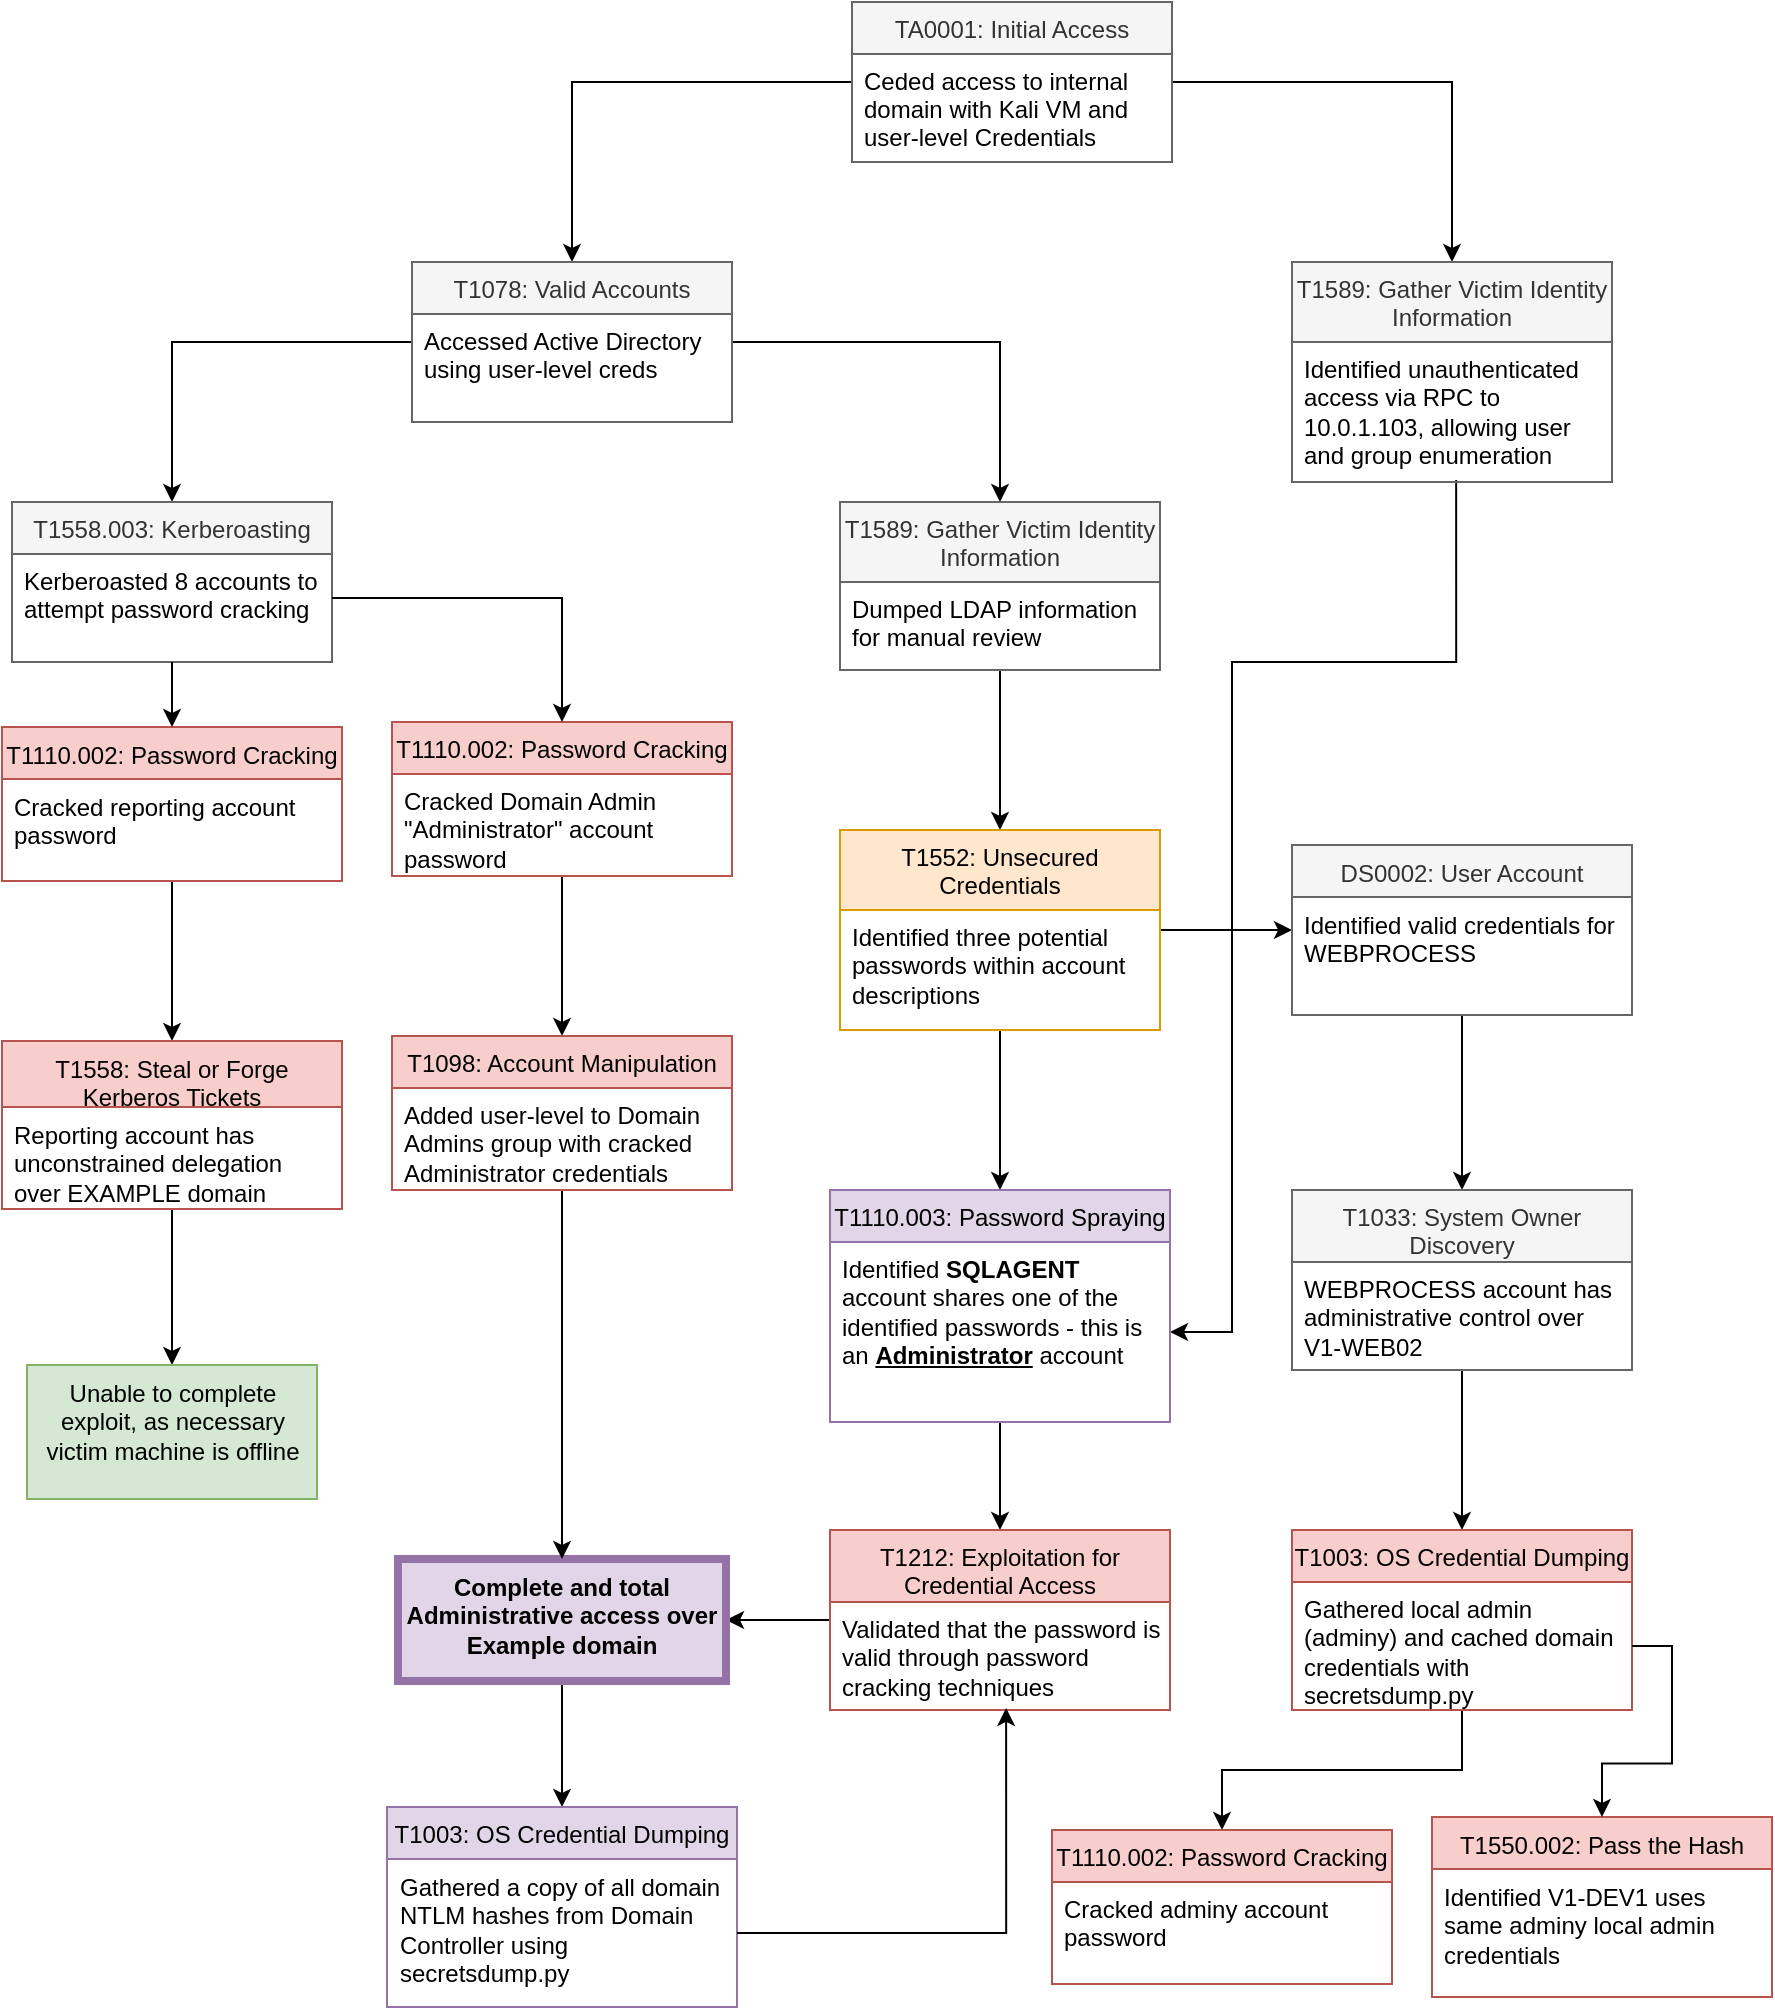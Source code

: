 <mxfile version="21.4.0" type="device">
  <diagram id="C5RBs43oDa-KdzZeNtuy" name="Page-1">
    <mxGraphModel dx="1874" dy="634" grid="1" gridSize="10" guides="1" tooltips="1" connect="1" arrows="1" fold="1" page="1" pageScale="1" pageWidth="827" pageHeight="1169" math="0" shadow="0">
      <root>
        <mxCell id="WIyWlLk6GJQsqaUBKTNV-0" />
        <mxCell id="WIyWlLk6GJQsqaUBKTNV-1" parent="WIyWlLk6GJQsqaUBKTNV-0" />
        <mxCell id="tM__RY2DX2XOVDa67za6-16" value="" style="edgeStyle=orthogonalEdgeStyle;rounded=0;orthogonalLoop=1;jettySize=auto;html=1;" parent="WIyWlLk6GJQsqaUBKTNV-1" source="tM__RY2DX2XOVDa67za6-0" target="tM__RY2DX2XOVDa67za6-14" edge="1">
          <mxGeometry relative="1" as="geometry" />
        </mxCell>
        <mxCell id="tM__RY2DX2XOVDa67za6-20" value="" style="edgeStyle=orthogonalEdgeStyle;rounded=0;orthogonalLoop=1;jettySize=auto;html=1;" parent="WIyWlLk6GJQsqaUBKTNV-1" source="tM__RY2DX2XOVDa67za6-0" target="tM__RY2DX2XOVDa67za6-18" edge="1">
          <mxGeometry relative="1" as="geometry" />
        </mxCell>
        <mxCell id="tM__RY2DX2XOVDa67za6-0" value="TA0001: Initial Access" style="swimlane;fontStyle=0;align=center;verticalAlign=top;childLayout=stackLayout;horizontal=1;startSize=26;horizontalStack=0;resizeParent=1;resizeLast=0;collapsible=1;marginBottom=0;rounded=0;shadow=0;strokeWidth=1;fillColor=#f5f5f5;fontColor=#333333;strokeColor=#666666;" parent="WIyWlLk6GJQsqaUBKTNV-1" vertex="1">
          <mxGeometry x="340" y="490" width="160" height="80" as="geometry">
            <mxRectangle x="550" y="140" width="160" height="26" as="alternateBounds" />
          </mxGeometry>
        </mxCell>
        <mxCell id="tM__RY2DX2XOVDa67za6-1" value="Ceded access to internal &#xa;domain with Kali VM and&#xa;user-level Credentials" style="text;align=left;verticalAlign=top;spacingLeft=4;spacingRight=4;overflow=hidden;rotatable=0;points=[[0,0.5],[1,0.5]];portConstraint=eastwest;" parent="tM__RY2DX2XOVDa67za6-0" vertex="1">
          <mxGeometry y="26" width="160" height="44" as="geometry" />
        </mxCell>
        <mxCell id="U8SsUaslPPLXUD3Nk_uQ-2" value="" style="edgeStyle=orthogonalEdgeStyle;rounded=0;orthogonalLoop=1;jettySize=auto;html=1;" parent="WIyWlLk6GJQsqaUBKTNV-1" source="tM__RY2DX2XOVDa67za6-14" target="U8SsUaslPPLXUD3Nk_uQ-0" edge="1">
          <mxGeometry relative="1" as="geometry" />
        </mxCell>
        <mxCell id="U8SsUaslPPLXUD3Nk_uQ-5" value="" style="edgeStyle=orthogonalEdgeStyle;rounded=0;orthogonalLoop=1;jettySize=auto;html=1;" parent="WIyWlLk6GJQsqaUBKTNV-1" source="tM__RY2DX2XOVDa67za6-14" target="U8SsUaslPPLXUD3Nk_uQ-3" edge="1">
          <mxGeometry relative="1" as="geometry" />
        </mxCell>
        <mxCell id="tM__RY2DX2XOVDa67za6-14" value="T1078: Valid Accounts" style="swimlane;fontStyle=0;align=center;verticalAlign=top;childLayout=stackLayout;horizontal=1;startSize=26;horizontalStack=0;resizeParent=1;resizeLast=0;collapsible=1;marginBottom=0;rounded=0;shadow=0;strokeWidth=1;fillColor=#f5f5f5;fontColor=#333333;strokeColor=#666666;" parent="WIyWlLk6GJQsqaUBKTNV-1" vertex="1">
          <mxGeometry x="120" y="620" width="160" height="80" as="geometry">
            <mxRectangle x="550" y="140" width="160" height="26" as="alternateBounds" />
          </mxGeometry>
        </mxCell>
        <mxCell id="tM__RY2DX2XOVDa67za6-15" value="Accessed Active Directory using user-level creds" style="text;align=left;verticalAlign=top;spacingLeft=4;spacingRight=4;overflow=hidden;rotatable=0;points=[[0,0.5],[1,0.5]];portConstraint=eastwest;whiteSpace=wrap;" parent="tM__RY2DX2XOVDa67za6-14" vertex="1">
          <mxGeometry y="26" width="160" height="44" as="geometry" />
        </mxCell>
        <mxCell id="U8SsUaslPPLXUD3Nk_uQ-27" style="edgeStyle=orthogonalEdgeStyle;rounded=0;orthogonalLoop=1;jettySize=auto;html=1;entryX=1;entryY=0.5;entryDx=0;entryDy=0;exitX=0.513;exitY=0.986;exitDx=0;exitDy=0;exitPerimeter=0;" parent="WIyWlLk6GJQsqaUBKTNV-1" source="tM__RY2DX2XOVDa67za6-19" target="U8SsUaslPPLXUD3Nk_uQ-15" edge="1">
          <mxGeometry relative="1" as="geometry">
            <Array as="points">
              <mxPoint x="642" y="820" />
              <mxPoint x="530" y="820" />
              <mxPoint x="530" y="1155" />
            </Array>
          </mxGeometry>
        </mxCell>
        <mxCell id="tM__RY2DX2XOVDa67za6-18" value="T1589: Gather Victim Identity Information" style="swimlane;fontStyle=0;align=center;verticalAlign=top;childLayout=stackLayout;horizontal=1;startSize=40;horizontalStack=0;resizeParent=1;resizeLast=0;collapsible=1;marginBottom=0;rounded=0;shadow=0;strokeWidth=1;fillColor=#f5f5f5;fontColor=#333333;strokeColor=#666666;whiteSpace=wrap;" parent="WIyWlLk6GJQsqaUBKTNV-1" vertex="1">
          <mxGeometry x="560" y="620" width="160" height="110" as="geometry">
            <mxRectangle x="550" y="140" width="160" height="26" as="alternateBounds" />
          </mxGeometry>
        </mxCell>
        <mxCell id="tM__RY2DX2XOVDa67za6-19" value="Identified unauthenticated access via RPC to 10.0.1.103, allowing user and group enumeration" style="text;align=left;verticalAlign=top;spacingLeft=4;spacingRight=4;overflow=hidden;rotatable=0;points=[[0,0.5],[1,0.5]];portConstraint=eastwest;whiteSpace=wrap;" parent="tM__RY2DX2XOVDa67za6-18" vertex="1">
          <mxGeometry y="40" width="160" height="70" as="geometry" />
        </mxCell>
        <mxCell id="U8SsUaslPPLXUD3Nk_uQ-0" value="T1558.003: Kerberoasting" style="swimlane;fontStyle=0;align=center;verticalAlign=top;childLayout=stackLayout;horizontal=1;startSize=26;horizontalStack=0;resizeParent=1;resizeLast=0;collapsible=1;marginBottom=0;rounded=0;shadow=0;strokeWidth=1;fillColor=#f5f5f5;fontColor=#333333;strokeColor=#666666;" parent="WIyWlLk6GJQsqaUBKTNV-1" vertex="1">
          <mxGeometry x="-80" y="740" width="160" height="80" as="geometry">
            <mxRectangle x="550" y="140" width="160" height="26" as="alternateBounds" />
          </mxGeometry>
        </mxCell>
        <mxCell id="U8SsUaslPPLXUD3Nk_uQ-1" value="Kerberoasted 8 accounts to attempt password cracking" style="text;align=left;verticalAlign=top;spacingLeft=4;spacingRight=4;overflow=hidden;rotatable=0;points=[[0,0.5],[1,0.5]];portConstraint=eastwest;whiteSpace=wrap;" parent="U8SsUaslPPLXUD3Nk_uQ-0" vertex="1">
          <mxGeometry y="26" width="160" height="44" as="geometry" />
        </mxCell>
        <mxCell id="U8SsUaslPPLXUD3Nk_uQ-9" value="" style="edgeStyle=orthogonalEdgeStyle;rounded=0;orthogonalLoop=1;jettySize=auto;html=1;" parent="WIyWlLk6GJQsqaUBKTNV-1" source="U8SsUaslPPLXUD3Nk_uQ-3" target="U8SsUaslPPLXUD3Nk_uQ-7" edge="1">
          <mxGeometry relative="1" as="geometry" />
        </mxCell>
        <mxCell id="U8SsUaslPPLXUD3Nk_uQ-3" value="T1589: Gather Victim Identity Information" style="swimlane;fontStyle=0;align=center;verticalAlign=top;childLayout=stackLayout;horizontal=1;startSize=40;horizontalStack=0;resizeParent=1;resizeLast=0;collapsible=1;marginBottom=0;rounded=0;shadow=0;strokeWidth=1;whiteSpace=wrap;fillColor=#f5f5f5;fontColor=#333333;strokeColor=#666666;" parent="WIyWlLk6GJQsqaUBKTNV-1" vertex="1">
          <mxGeometry x="334" y="740" width="160" height="84" as="geometry">
            <mxRectangle x="550" y="140" width="160" height="26" as="alternateBounds" />
          </mxGeometry>
        </mxCell>
        <mxCell id="U8SsUaslPPLXUD3Nk_uQ-4" value="Dumped LDAP information for manual review" style="text;align=left;verticalAlign=top;spacingLeft=4;spacingRight=4;overflow=hidden;rotatable=0;points=[[0,0.5],[1,0.5]];portConstraint=eastwest;whiteSpace=wrap;" parent="U8SsUaslPPLXUD3Nk_uQ-3" vertex="1">
          <mxGeometry y="40" width="160" height="44" as="geometry" />
        </mxCell>
        <mxCell id="U8SsUaslPPLXUD3Nk_uQ-12" value="" style="edgeStyle=orthogonalEdgeStyle;rounded=0;orthogonalLoop=1;jettySize=auto;html=1;" parent="WIyWlLk6GJQsqaUBKTNV-1" source="U8SsUaslPPLXUD3Nk_uQ-7" target="U8SsUaslPPLXUD3Nk_uQ-10" edge="1">
          <mxGeometry relative="1" as="geometry" />
        </mxCell>
        <mxCell id="U8SsUaslPPLXUD3Nk_uQ-16" value="" style="edgeStyle=orthogonalEdgeStyle;rounded=0;orthogonalLoop=1;jettySize=auto;html=1;" parent="WIyWlLk6GJQsqaUBKTNV-1" source="U8SsUaslPPLXUD3Nk_uQ-7" target="U8SsUaslPPLXUD3Nk_uQ-14" edge="1">
          <mxGeometry relative="1" as="geometry" />
        </mxCell>
        <mxCell id="U8SsUaslPPLXUD3Nk_uQ-7" value="T1552: Unsecured Credentials" style="swimlane;fontStyle=0;align=center;verticalAlign=top;childLayout=stackLayout;horizontal=1;startSize=40;horizontalStack=0;resizeParent=1;resizeLast=0;collapsible=1;marginBottom=0;rounded=0;shadow=0;strokeWidth=1;whiteSpace=wrap;fillColor=#ffe6cc;strokeColor=#d79b00;" parent="WIyWlLk6GJQsqaUBKTNV-1" vertex="1">
          <mxGeometry x="334" y="904" width="160" height="100" as="geometry">
            <mxRectangle x="550" y="140" width="160" height="26" as="alternateBounds" />
          </mxGeometry>
        </mxCell>
        <mxCell id="U8SsUaslPPLXUD3Nk_uQ-8" value="Identified three potential passwords within account descriptions" style="text;align=left;verticalAlign=top;spacingLeft=4;spacingRight=4;overflow=hidden;rotatable=0;points=[[0,0.5],[1,0.5]];portConstraint=eastwest;whiteSpace=wrap;" parent="U8SsUaslPPLXUD3Nk_uQ-7" vertex="1">
          <mxGeometry y="40" width="160" height="60" as="geometry" />
        </mxCell>
        <mxCell id="U8SsUaslPPLXUD3Nk_uQ-23" value="" style="edgeStyle=orthogonalEdgeStyle;rounded=0;orthogonalLoop=1;jettySize=auto;html=1;" parent="WIyWlLk6GJQsqaUBKTNV-1" source="U8SsUaslPPLXUD3Nk_uQ-10" target="U8SsUaslPPLXUD3Nk_uQ-21" edge="1">
          <mxGeometry relative="1" as="geometry" />
        </mxCell>
        <mxCell id="U8SsUaslPPLXUD3Nk_uQ-10" value="DS0002: User Account" style="swimlane;fontStyle=0;align=center;verticalAlign=top;childLayout=stackLayout;horizontal=1;startSize=26;horizontalStack=0;resizeParent=1;resizeLast=0;collapsible=1;marginBottom=0;rounded=0;shadow=0;strokeWidth=1;whiteSpace=wrap;fillColor=#f5f5f5;fontColor=#333333;strokeColor=#666666;" parent="WIyWlLk6GJQsqaUBKTNV-1" vertex="1">
          <mxGeometry x="560" y="911.5" width="170" height="85" as="geometry">
            <mxRectangle x="550" y="140" width="160" height="26" as="alternateBounds" />
          </mxGeometry>
        </mxCell>
        <mxCell id="U8SsUaslPPLXUD3Nk_uQ-11" value="Identified valid credentials for WEBPROCESS" style="text;align=left;verticalAlign=top;spacingLeft=4;spacingRight=4;overflow=hidden;rotatable=0;points=[[0,0.5],[1,0.5]];portConstraint=eastwest;whiteSpace=wrap;" parent="U8SsUaslPPLXUD3Nk_uQ-10" vertex="1">
          <mxGeometry y="26" width="170" height="54" as="geometry" />
        </mxCell>
        <mxCell id="U8SsUaslPPLXUD3Nk_uQ-20" value="" style="edgeStyle=orthogonalEdgeStyle;rounded=0;orthogonalLoop=1;jettySize=auto;html=1;" parent="WIyWlLk6GJQsqaUBKTNV-1" source="U8SsUaslPPLXUD3Nk_uQ-14" target="U8SsUaslPPLXUD3Nk_uQ-18" edge="1">
          <mxGeometry relative="1" as="geometry" />
        </mxCell>
        <mxCell id="U8SsUaslPPLXUD3Nk_uQ-14" value="T1110.003: Password Spraying" style="swimlane;fontStyle=0;align=center;verticalAlign=top;childLayout=stackLayout;horizontal=1;startSize=26;horizontalStack=0;resizeParent=1;resizeLast=0;collapsible=1;marginBottom=0;rounded=0;shadow=0;strokeWidth=1;whiteSpace=wrap;fillColor=#e1d5e7;strokeColor=#9673a6;" parent="WIyWlLk6GJQsqaUBKTNV-1" vertex="1">
          <mxGeometry x="329" y="1084" width="170" height="116" as="geometry">
            <mxRectangle x="550" y="140" width="160" height="26" as="alternateBounds" />
          </mxGeometry>
        </mxCell>
        <mxCell id="U8SsUaslPPLXUD3Nk_uQ-15" value="Identified &lt;b&gt;SQLAGENT&lt;/b&gt; account shares one of the identified passwords - this is an &lt;b&gt;&lt;u&gt;Administrator&lt;/u&gt;&lt;/b&gt; account" style="text;align=left;verticalAlign=top;spacingLeft=4;spacingRight=4;overflow=hidden;rotatable=0;points=[[0,0.5],[1,0.5]];portConstraint=eastwest;whiteSpace=wrap;html=1;" parent="U8SsUaslPPLXUD3Nk_uQ-14" vertex="1">
          <mxGeometry y="26" width="170" height="90" as="geometry" />
        </mxCell>
        <mxCell id="U8SsUaslPPLXUD3Nk_uQ-29" value="" style="edgeStyle=orthogonalEdgeStyle;rounded=0;orthogonalLoop=1;jettySize=auto;html=1;" parent="WIyWlLk6GJQsqaUBKTNV-1" source="U8SsUaslPPLXUD3Nk_uQ-18" target="U8SsUaslPPLXUD3Nk_uQ-28" edge="1">
          <mxGeometry relative="1" as="geometry" />
        </mxCell>
        <mxCell id="U8SsUaslPPLXUD3Nk_uQ-18" value="T1212: Exploitation for Credential Access" style="swimlane;fontStyle=0;align=center;verticalAlign=top;childLayout=stackLayout;horizontal=1;startSize=36;horizontalStack=0;resizeParent=1;resizeLast=0;collapsible=1;marginBottom=0;rounded=0;shadow=0;strokeWidth=1;whiteSpace=wrap;fillColor=#f8cecc;strokeColor=#b85450;" parent="WIyWlLk6GJQsqaUBKTNV-1" vertex="1">
          <mxGeometry x="329" y="1254" width="170" height="90" as="geometry">
            <mxRectangle x="550" y="140" width="160" height="26" as="alternateBounds" />
          </mxGeometry>
        </mxCell>
        <mxCell id="U8SsUaslPPLXUD3Nk_uQ-19" value="Validated that the password is valid through password cracking techniques" style="text;align=left;verticalAlign=top;spacingLeft=4;spacingRight=4;overflow=hidden;rotatable=0;points=[[0,0.5],[1,0.5]];portConstraint=eastwest;whiteSpace=wrap;html=1;" parent="U8SsUaslPPLXUD3Nk_uQ-18" vertex="1">
          <mxGeometry y="36" width="170" height="54" as="geometry" />
        </mxCell>
        <mxCell id="U8SsUaslPPLXUD3Nk_uQ-26" value="" style="edgeStyle=orthogonalEdgeStyle;rounded=0;orthogonalLoop=1;jettySize=auto;html=1;" parent="WIyWlLk6GJQsqaUBKTNV-1" source="U8SsUaslPPLXUD3Nk_uQ-21" target="U8SsUaslPPLXUD3Nk_uQ-24" edge="1">
          <mxGeometry relative="1" as="geometry" />
        </mxCell>
        <mxCell id="U8SsUaslPPLXUD3Nk_uQ-21" value="T1033: System Owner Discovery" style="swimlane;fontStyle=0;align=center;verticalAlign=top;childLayout=stackLayout;horizontal=1;startSize=36;horizontalStack=0;resizeParent=1;resizeLast=0;collapsible=1;marginBottom=0;rounded=0;shadow=0;strokeWidth=1;whiteSpace=wrap;fillColor=#f5f5f5;fontColor=#333333;strokeColor=#666666;" parent="WIyWlLk6GJQsqaUBKTNV-1" vertex="1">
          <mxGeometry x="560" y="1084" width="170" height="90" as="geometry">
            <mxRectangle x="550" y="140" width="160" height="26" as="alternateBounds" />
          </mxGeometry>
        </mxCell>
        <mxCell id="U8SsUaslPPLXUD3Nk_uQ-22" value="WEBPROCESS account has administrative control over V1-WEB02" style="text;align=left;verticalAlign=top;spacingLeft=4;spacingRight=4;overflow=hidden;rotatable=0;points=[[0,0.5],[1,0.5]];portConstraint=eastwest;whiteSpace=wrap;" parent="U8SsUaslPPLXUD3Nk_uQ-21" vertex="1">
          <mxGeometry y="36" width="170" height="54" as="geometry" />
        </mxCell>
        <mxCell id="U8SsUaslPPLXUD3Nk_uQ-32" value="" style="edgeStyle=orthogonalEdgeStyle;rounded=0;orthogonalLoop=1;jettySize=auto;html=1;" parent="WIyWlLk6GJQsqaUBKTNV-1" source="U8SsUaslPPLXUD3Nk_uQ-24" target="U8SsUaslPPLXUD3Nk_uQ-30" edge="1">
          <mxGeometry relative="1" as="geometry" />
        </mxCell>
        <mxCell id="U8SsUaslPPLXUD3Nk_uQ-24" value="T1003: OS Credential Dumping" style="swimlane;fontStyle=0;align=center;verticalAlign=top;childLayout=stackLayout;horizontal=1;startSize=26;horizontalStack=0;resizeParent=1;resizeLast=0;collapsible=1;marginBottom=0;rounded=0;shadow=0;strokeWidth=1;whiteSpace=wrap;fillColor=#f8cecc;strokeColor=#b85450;" parent="WIyWlLk6GJQsqaUBKTNV-1" vertex="1">
          <mxGeometry x="560" y="1254" width="170" height="90" as="geometry">
            <mxRectangle x="550" y="140" width="160" height="26" as="alternateBounds" />
          </mxGeometry>
        </mxCell>
        <mxCell id="U8SsUaslPPLXUD3Nk_uQ-25" value="Gathered local admin (adminy) and cached domain credentials with secretsdump.py" style="text;align=left;verticalAlign=top;spacingLeft=4;spacingRight=4;overflow=hidden;rotatable=0;points=[[0,0.5],[1,0.5]];portConstraint=eastwest;whiteSpace=wrap;" parent="U8SsUaslPPLXUD3Nk_uQ-24" vertex="1">
          <mxGeometry y="26" width="170" height="64" as="geometry" />
        </mxCell>
        <mxCell id="U8SsUaslPPLXUD3Nk_uQ-57" style="edgeStyle=orthogonalEdgeStyle;rounded=0;orthogonalLoop=1;jettySize=auto;html=1;entryX=0.5;entryY=0;entryDx=0;entryDy=0;" parent="WIyWlLk6GJQsqaUBKTNV-1" source="U8SsUaslPPLXUD3Nk_uQ-28" target="U8SsUaslPPLXUD3Nk_uQ-37" edge="1">
          <mxGeometry relative="1" as="geometry" />
        </mxCell>
        <mxCell id="U8SsUaslPPLXUD3Nk_uQ-28" value="Complete and total Administrative access over Example domain" style="whiteSpace=wrap;html=1;verticalAlign=top;fillColor=#e1d5e7;strokeColor=#9673a6;fontStyle=1;startSize=36;rounded=0;shadow=0;strokeWidth=4;" parent="WIyWlLk6GJQsqaUBKTNV-1" vertex="1">
          <mxGeometry x="113" y="1268.5" width="164" height="61" as="geometry" />
        </mxCell>
        <mxCell id="U8SsUaslPPLXUD3Nk_uQ-30" value="T1110.002: Password Cracking" style="swimlane;fontStyle=0;align=center;verticalAlign=top;childLayout=stackLayout;horizontal=1;startSize=26;horizontalStack=0;resizeParent=1;resizeLast=0;collapsible=1;marginBottom=0;rounded=0;shadow=0;strokeWidth=1;whiteSpace=wrap;fillColor=#f8cecc;strokeColor=#b85450;" parent="WIyWlLk6GJQsqaUBKTNV-1" vertex="1">
          <mxGeometry x="440" y="1404" width="170" height="77" as="geometry">
            <mxRectangle x="550" y="140" width="160" height="26" as="alternateBounds" />
          </mxGeometry>
        </mxCell>
        <mxCell id="U8SsUaslPPLXUD3Nk_uQ-31" value="Cracked adminy account password" style="text;align=left;verticalAlign=top;spacingLeft=4;spacingRight=4;overflow=hidden;rotatable=0;points=[[0,0.5],[1,0.5]];portConstraint=eastwest;whiteSpace=wrap;" parent="U8SsUaslPPLXUD3Nk_uQ-30" vertex="1">
          <mxGeometry y="26" width="170" height="51" as="geometry" />
        </mxCell>
        <mxCell id="U8SsUaslPPLXUD3Nk_uQ-33" value="T1550.002: Pass the Hash" style="swimlane;fontStyle=0;align=center;verticalAlign=top;childLayout=stackLayout;horizontal=1;startSize=26;horizontalStack=0;resizeParent=1;resizeLast=0;collapsible=1;marginBottom=0;rounded=0;shadow=0;strokeWidth=1;whiteSpace=wrap;fillColor=#f8cecc;strokeColor=#b85450;" parent="WIyWlLk6GJQsqaUBKTNV-1" vertex="1">
          <mxGeometry x="630" y="1397.5" width="170" height="90" as="geometry">
            <mxRectangle x="550" y="140" width="160" height="26" as="alternateBounds" />
          </mxGeometry>
        </mxCell>
        <mxCell id="U8SsUaslPPLXUD3Nk_uQ-34" value="Identified V1-DEV1 uses same adminy local admin credentials" style="text;align=left;verticalAlign=top;spacingLeft=4;spacingRight=4;overflow=hidden;rotatable=0;points=[[0,0.5],[1,0.5]];portConstraint=eastwest;whiteSpace=wrap;" parent="U8SsUaslPPLXUD3Nk_uQ-33" vertex="1">
          <mxGeometry y="26" width="170" height="54" as="geometry" />
        </mxCell>
        <mxCell id="U8SsUaslPPLXUD3Nk_uQ-36" style="edgeStyle=orthogonalEdgeStyle;rounded=0;orthogonalLoop=1;jettySize=auto;html=1;entryX=0.5;entryY=0;entryDx=0;entryDy=0;" parent="WIyWlLk6GJQsqaUBKTNV-1" source="U8SsUaslPPLXUD3Nk_uQ-25" target="U8SsUaslPPLXUD3Nk_uQ-33" edge="1">
          <mxGeometry relative="1" as="geometry" />
        </mxCell>
        <mxCell id="U8SsUaslPPLXUD3Nk_uQ-37" value="T1003: OS Credential Dumping" style="swimlane;fontStyle=0;align=center;verticalAlign=top;childLayout=stackLayout;horizontal=1;startSize=26;horizontalStack=0;resizeParent=1;resizeLast=0;collapsible=1;marginBottom=0;rounded=0;shadow=0;strokeWidth=1;fillColor=#e1d5e7;strokeColor=#9673a6;" parent="WIyWlLk6GJQsqaUBKTNV-1" vertex="1">
          <mxGeometry x="107.5" y="1392.5" width="175" height="100" as="geometry">
            <mxRectangle x="550" y="140" width="160" height="26" as="alternateBounds" />
          </mxGeometry>
        </mxCell>
        <mxCell id="U8SsUaslPPLXUD3Nk_uQ-38" value="Gathered a copy of all domain NTLM hashes from Domain Controller using secretsdump.py" style="text;align=left;verticalAlign=top;spacingLeft=4;spacingRight=4;overflow=hidden;rotatable=0;points=[[0,0.5],[1,0.5]];portConstraint=eastwest;whiteSpace=wrap;" parent="U8SsUaslPPLXUD3Nk_uQ-37" vertex="1">
          <mxGeometry y="26" width="175" height="74" as="geometry" />
        </mxCell>
        <mxCell id="U8SsUaslPPLXUD3Nk_uQ-50" value="" style="edgeStyle=orthogonalEdgeStyle;rounded=0;orthogonalLoop=1;jettySize=auto;html=1;" parent="WIyWlLk6GJQsqaUBKTNV-1" source="U8SsUaslPPLXUD3Nk_uQ-39" target="U8SsUaslPPLXUD3Nk_uQ-48" edge="1">
          <mxGeometry relative="1" as="geometry" />
        </mxCell>
        <mxCell id="U8SsUaslPPLXUD3Nk_uQ-39" value="T1110.002: Password Cracking" style="swimlane;fontStyle=0;align=center;verticalAlign=top;childLayout=stackLayout;horizontal=1;startSize=26;horizontalStack=0;resizeParent=1;resizeLast=0;collapsible=1;marginBottom=0;rounded=0;shadow=0;strokeWidth=1;whiteSpace=wrap;fillColor=#f8cecc;strokeColor=#b85450;html=1;" parent="WIyWlLk6GJQsqaUBKTNV-1" vertex="1">
          <mxGeometry x="110" y="850" width="170" height="77" as="geometry">
            <mxRectangle x="550" y="140" width="160" height="26" as="alternateBounds" />
          </mxGeometry>
        </mxCell>
        <mxCell id="U8SsUaslPPLXUD3Nk_uQ-40" value="Cracked Domain Admin &quot;Administrator&quot; account password" style="text;align=left;verticalAlign=top;spacingLeft=4;spacingRight=4;overflow=hidden;rotatable=0;points=[[0,0.5],[1,0.5]];portConstraint=eastwest;whiteSpace=wrap;" parent="U8SsUaslPPLXUD3Nk_uQ-39" vertex="1">
          <mxGeometry y="26" width="170" height="51" as="geometry" />
        </mxCell>
        <mxCell id="U8SsUaslPPLXUD3Nk_uQ-41" style="edgeStyle=orthogonalEdgeStyle;rounded=0;orthogonalLoop=1;jettySize=auto;html=1;entryX=0.5;entryY=0;entryDx=0;entryDy=0;" parent="WIyWlLk6GJQsqaUBKTNV-1" source="U8SsUaslPPLXUD3Nk_uQ-1" target="U8SsUaslPPLXUD3Nk_uQ-39" edge="1">
          <mxGeometry relative="1" as="geometry" />
        </mxCell>
        <mxCell id="U8SsUaslPPLXUD3Nk_uQ-47" value="" style="edgeStyle=orthogonalEdgeStyle;rounded=0;orthogonalLoop=1;jettySize=auto;html=1;" parent="WIyWlLk6GJQsqaUBKTNV-1" source="U8SsUaslPPLXUD3Nk_uQ-42" target="U8SsUaslPPLXUD3Nk_uQ-45" edge="1">
          <mxGeometry relative="1" as="geometry" />
        </mxCell>
        <mxCell id="U8SsUaslPPLXUD3Nk_uQ-42" value="T1110.002: Password Cracking" style="swimlane;fontStyle=0;align=center;verticalAlign=top;childLayout=stackLayout;horizontal=1;startSize=26;horizontalStack=0;resizeParent=1;resizeLast=0;collapsible=1;marginBottom=0;rounded=0;shadow=0;strokeWidth=1;whiteSpace=wrap;fillColor=#f8cecc;strokeColor=#b85450;" parent="WIyWlLk6GJQsqaUBKTNV-1" vertex="1">
          <mxGeometry x="-85" y="852.5" width="170" height="77" as="geometry">
            <mxRectangle x="550" y="140" width="160" height="26" as="alternateBounds" />
          </mxGeometry>
        </mxCell>
        <mxCell id="U8SsUaslPPLXUD3Nk_uQ-43" value="Cracked reporting account password" style="text;align=left;verticalAlign=top;spacingLeft=4;spacingRight=4;overflow=hidden;rotatable=0;points=[[0,0.5],[1,0.5]];portConstraint=eastwest;whiteSpace=wrap;" parent="U8SsUaslPPLXUD3Nk_uQ-42" vertex="1">
          <mxGeometry y="26" width="170" height="51" as="geometry" />
        </mxCell>
        <mxCell id="U8SsUaslPPLXUD3Nk_uQ-44" style="edgeStyle=orthogonalEdgeStyle;rounded=0;orthogonalLoop=1;jettySize=auto;html=1;entryX=0.5;entryY=0;entryDx=0;entryDy=0;exitX=0.5;exitY=1;exitDx=0;exitDy=0;" parent="WIyWlLk6GJQsqaUBKTNV-1" source="U8SsUaslPPLXUD3Nk_uQ-0" target="U8SsUaslPPLXUD3Nk_uQ-42" edge="1">
          <mxGeometry relative="1" as="geometry" />
        </mxCell>
        <mxCell id="U8SsUaslPPLXUD3Nk_uQ-55" value="" style="edgeStyle=orthogonalEdgeStyle;rounded=0;orthogonalLoop=1;jettySize=auto;html=1;" parent="WIyWlLk6GJQsqaUBKTNV-1" source="U8SsUaslPPLXUD3Nk_uQ-45" target="U8SsUaslPPLXUD3Nk_uQ-54" edge="1">
          <mxGeometry relative="1" as="geometry" />
        </mxCell>
        <mxCell id="U8SsUaslPPLXUD3Nk_uQ-45" value="T1558: Steal or Forge Kerberos Tickets" style="swimlane;fontStyle=0;align=center;verticalAlign=top;childLayout=stackLayout;horizontal=1;startSize=33;horizontalStack=0;resizeParent=1;resizeLast=0;collapsible=1;marginBottom=0;rounded=0;shadow=0;strokeWidth=1;whiteSpace=wrap;fillColor=#f8cecc;strokeColor=#b85450;" parent="WIyWlLk6GJQsqaUBKTNV-1" vertex="1">
          <mxGeometry x="-85" y="1009.5" width="170" height="84" as="geometry">
            <mxRectangle x="550" y="140" width="160" height="26" as="alternateBounds" />
          </mxGeometry>
        </mxCell>
        <mxCell id="U8SsUaslPPLXUD3Nk_uQ-46" value="Reporting account has unconstrained delegation over EXAMPLE domain" style="text;align=left;verticalAlign=top;spacingLeft=4;spacingRight=4;overflow=hidden;rotatable=0;points=[[0,0.5],[1,0.5]];portConstraint=eastwest;whiteSpace=wrap;" parent="U8SsUaslPPLXUD3Nk_uQ-45" vertex="1">
          <mxGeometry y="33" width="170" height="51" as="geometry" />
        </mxCell>
        <mxCell id="U8SsUaslPPLXUD3Nk_uQ-56" style="edgeStyle=orthogonalEdgeStyle;rounded=0;orthogonalLoop=1;jettySize=auto;html=1;entryX=0.5;entryY=0;entryDx=0;entryDy=0;" parent="WIyWlLk6GJQsqaUBKTNV-1" source="U8SsUaslPPLXUD3Nk_uQ-48" target="U8SsUaslPPLXUD3Nk_uQ-28" edge="1">
          <mxGeometry relative="1" as="geometry" />
        </mxCell>
        <mxCell id="U8SsUaslPPLXUD3Nk_uQ-48" value="T1098: Account Manipulation" style="swimlane;fontStyle=0;align=center;verticalAlign=top;childLayout=stackLayout;horizontal=1;startSize=26;horizontalStack=0;resizeParent=1;resizeLast=0;collapsible=1;marginBottom=0;rounded=0;shadow=0;strokeWidth=1;whiteSpace=wrap;fillColor=#f8cecc;strokeColor=#b85450;html=1;" parent="WIyWlLk6GJQsqaUBKTNV-1" vertex="1">
          <mxGeometry x="110" y="1007" width="170" height="77" as="geometry">
            <mxRectangle x="550" y="140" width="160" height="26" as="alternateBounds" />
          </mxGeometry>
        </mxCell>
        <mxCell id="U8SsUaslPPLXUD3Nk_uQ-49" value="Added user-level to Domain Admins group with cracked Administrator credentials" style="text;align=left;verticalAlign=top;spacingLeft=4;spacingRight=4;overflow=hidden;rotatable=0;points=[[0,0.5],[1,0.5]];portConstraint=eastwest;whiteSpace=wrap;" parent="U8SsUaslPPLXUD3Nk_uQ-48" vertex="1">
          <mxGeometry y="26" width="170" height="51" as="geometry" />
        </mxCell>
        <mxCell id="U8SsUaslPPLXUD3Nk_uQ-54" value="Unable to complete exploit, as necessary victim machine is offline" style="whiteSpace=wrap;html=1;verticalAlign=top;fillColor=#d5e8d4;strokeColor=#82b366;fontStyle=0;startSize=33;rounded=0;shadow=0;strokeWidth=1;" parent="WIyWlLk6GJQsqaUBKTNV-1" vertex="1">
          <mxGeometry x="-72.5" y="1171.5" width="145" height="67" as="geometry" />
        </mxCell>
        <mxCell id="U8SsUaslPPLXUD3Nk_uQ-58" style="edgeStyle=orthogonalEdgeStyle;rounded=0;orthogonalLoop=1;jettySize=auto;html=1;entryX=0.518;entryY=0.981;entryDx=0;entryDy=0;entryPerimeter=0;" parent="WIyWlLk6GJQsqaUBKTNV-1" source="U8SsUaslPPLXUD3Nk_uQ-38" target="U8SsUaslPPLXUD3Nk_uQ-19" edge="1">
          <mxGeometry relative="1" as="geometry">
            <mxPoint x="390" y="1410" as="targetPoint" />
          </mxGeometry>
        </mxCell>
      </root>
    </mxGraphModel>
  </diagram>
</mxfile>
